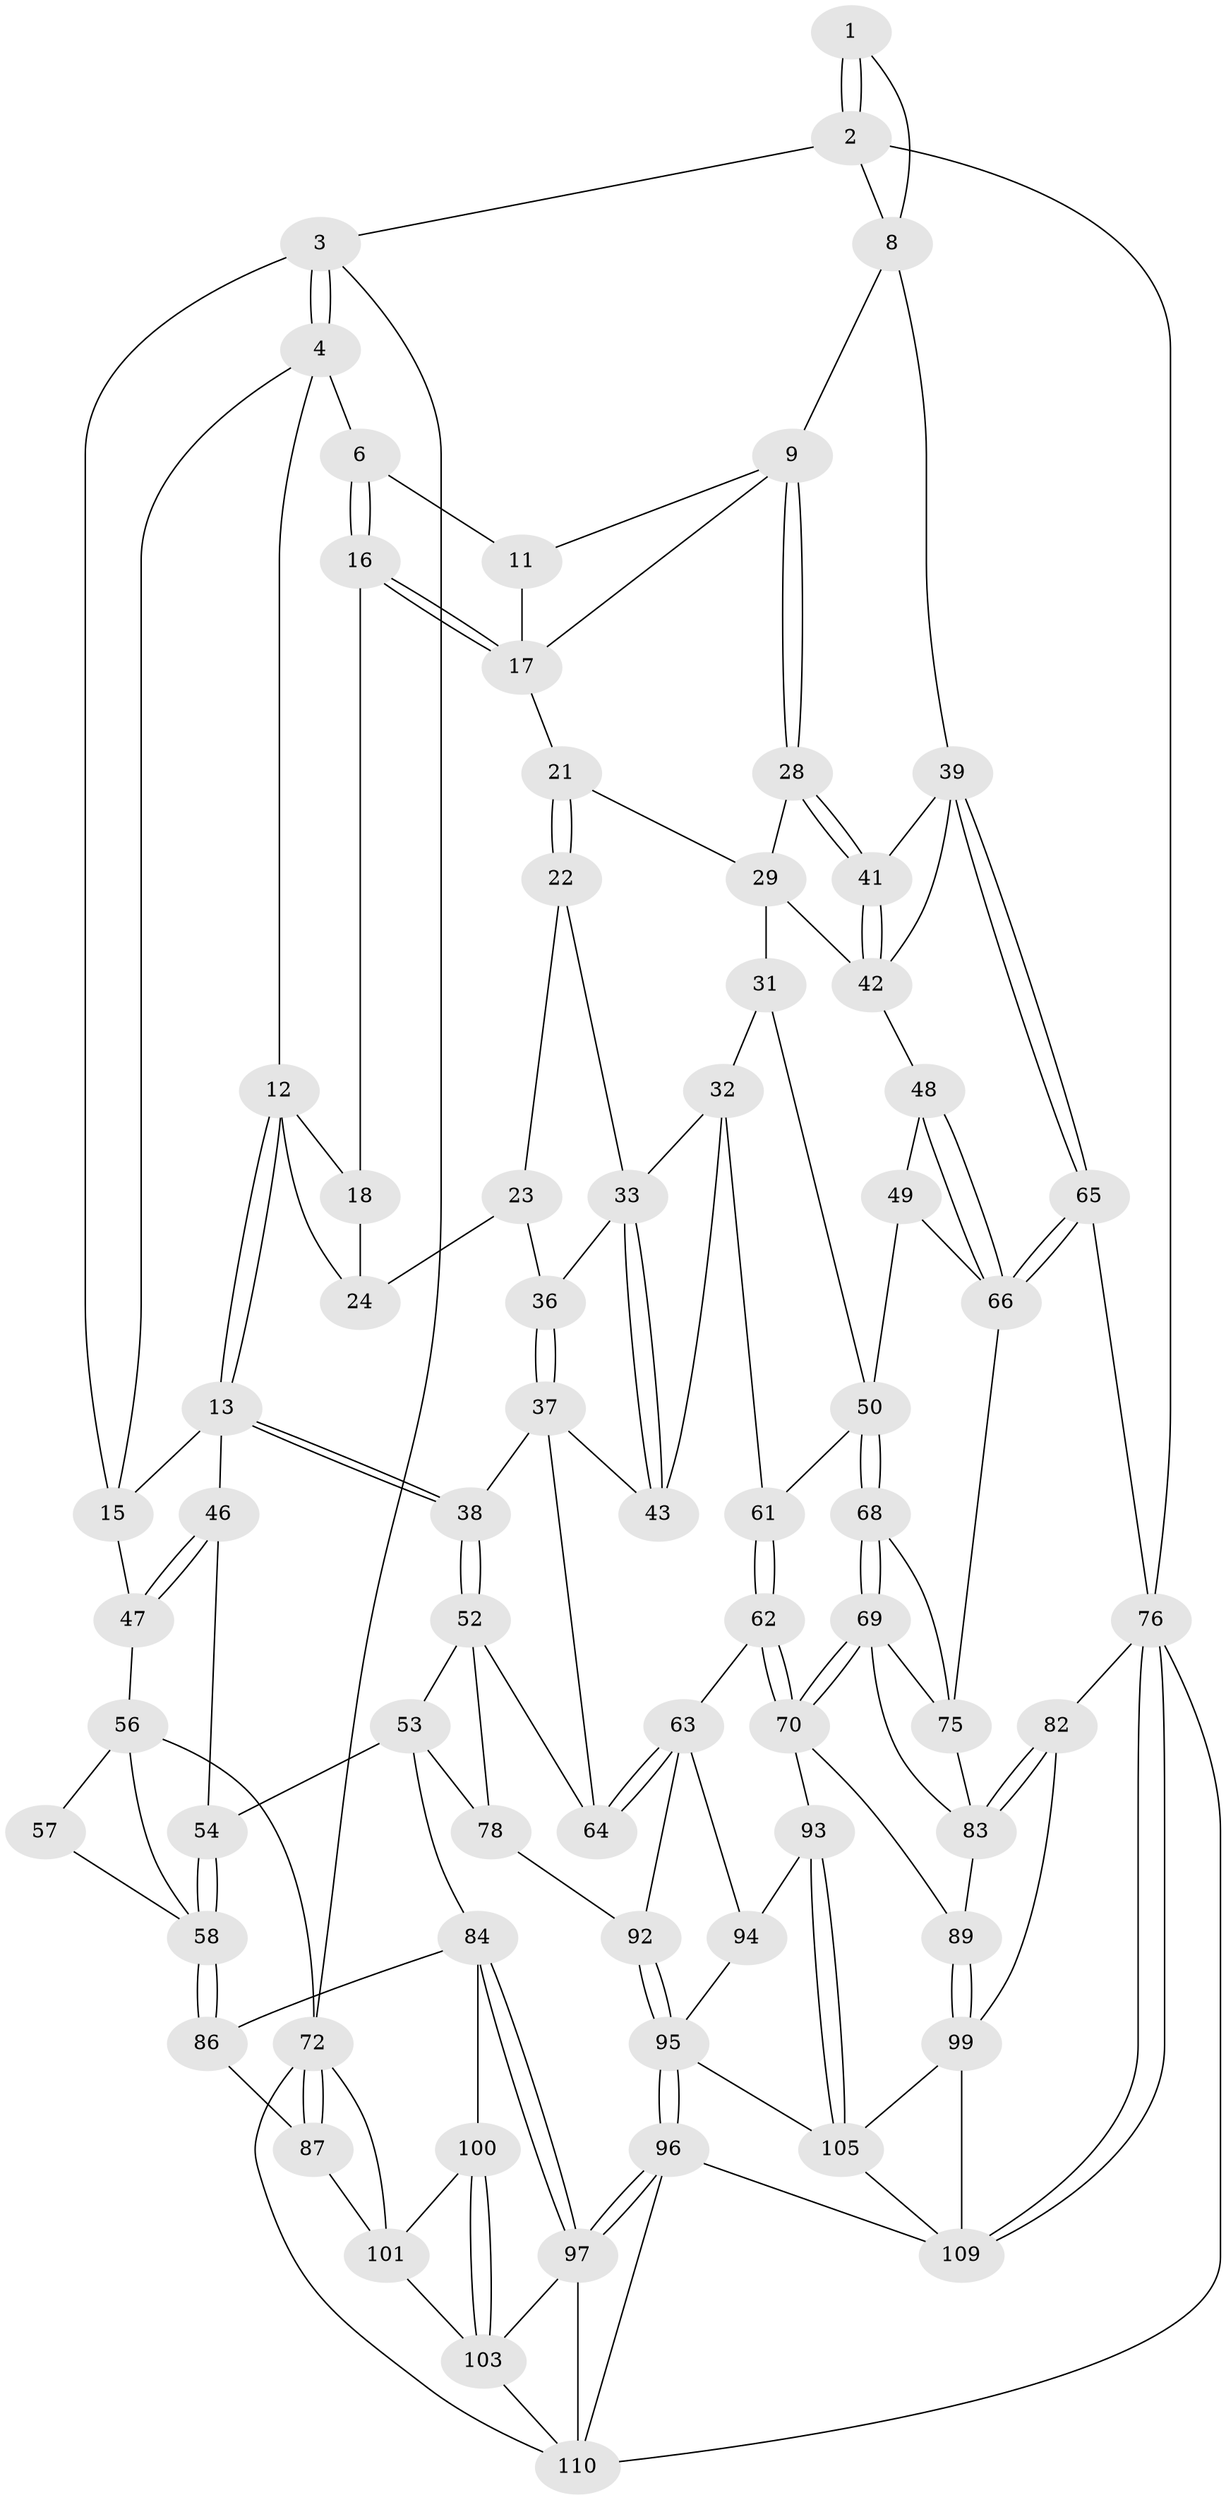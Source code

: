 // original degree distribution, {3: 0.02654867256637168, 5: 0.5398230088495575, 6: 0.21238938053097345, 4: 0.22123893805309736}
// Generated by graph-tools (version 1.1) at 2025/11/02/27/25 16:11:52]
// undirected, 73 vertices, 164 edges
graph export_dot {
graph [start="1"]
  node [color=gray90,style=filled];
  1 [pos="+0.9470736850244136+0"];
  2 [pos="+1+0"];
  3 [pos="+0+0"];
  4 [pos="+0.34280465595321313+0",super="+5"];
  6 [pos="+0.6420319592816436+0",super="+7"];
  8 [pos="+0.9328975433795175+0.16515588612086116",super="+35"];
  9 [pos="+0.916772774546615+0.1724791192676287",super="+10"];
  11 [pos="+0.8626817936393613+0.03764741496744088"];
  12 [pos="+0.3807639751360155+0.21311858912488055",super="+19"];
  13 [pos="+0.36978892792421775+0.2270743486943994",super="+14"];
  15 [pos="+0.23571066347106404+0.11497112872912789",super="+26"];
  16 [pos="+0.6447964321091263+0"];
  17 [pos="+0.7458663533902034+0.11927779729683567",super="+20"];
  18 [pos="+0.6329820111329835+0"];
  21 [pos="+0.7544938506699853+0.15345626392462394"];
  22 [pos="+0.7207783844700668+0.18308179535530855"];
  23 [pos="+0.6758088656603267+0.1768573311607182",super="+27"];
  24 [pos="+0.6291987172264101+0.008402329342834313",super="+25"];
  28 [pos="+0.9159209073409409+0.1768699571688481"];
  29 [pos="+0.8004904133496226+0.21579541980991038",super="+30"];
  31 [pos="+0.7899885111970099+0.32799449704239747"];
  32 [pos="+0.789170145545639+0.3278223558704603",super="+60"];
  33 [pos="+0.7450665419737649+0.312949134695219",super="+34"];
  36 [pos="+0.6142823701587522+0.27509173939480364"];
  37 [pos="+0.5364742123375936+0.35710707406791736",super="+44"];
  38 [pos="+0.4283383311919903+0.33447750034015933"];
  39 [pos="+1+0.3006606780577505",super="+40"];
  41 [pos="+0.912858676614839+0.24914132191604638"];
  42 [pos="+0.8284032074219911+0.3056865803293845",super="+45"];
  43 [pos="+0.6711051171382806+0.37652160366944837"];
  46 [pos="+0.2062821076988576+0.24004907976556256",super="+55"];
  47 [pos="+0+0"];
  48 [pos="+0.9402511729304973+0.40556404713297606"];
  49 [pos="+0.8762587846883049+0.4526458373245052"];
  50 [pos="+0.8291012005855491+0.4638651075634119",super="+51"];
  52 [pos="+0.38517770388243777+0.4444018096648554",super="+67"];
  53 [pos="+0.2862325840278467+0.47288634189890594",super="+79"];
  54 [pos="+0.18236706793538676+0.4955433023437115"];
  56 [pos="+0+0.261609552597441",super="+71"];
  57 [pos="+0.11017309772921002+0.28857506644537456"];
  58 [pos="+0.16314537631332168+0.5172872244878431",super="+59"];
  61 [pos="+0.7137165356005571+0.4318900419826811"];
  62 [pos="+0.6337614193152934+0.5541629297430056"];
  63 [pos="+0.6300032600936997+0.5528328549523972",super="+91"];
  64 [pos="+0.6262385354953153+0.5496316771035753"];
  65 [pos="+1+0.508823674238412"];
  66 [pos="+1+0.5050987111427877",super="+74"];
  68 [pos="+0.8167675519902305+0.4978721664633355"];
  69 [pos="+0.7933690132304081+0.5365362156800683",super="+81"];
  70 [pos="+0.6606832978517739+0.5707102702482756",super="+90"];
  72 [pos="+0+0.6810605581074508",super="+73"];
  75 [pos="+0.945435481114647+0.5570866983965919",super="+80"];
  76 [pos="+1+1",super="+77"];
  78 [pos="+0.42198737863568486+0.5717730999555108"];
  82 [pos="+1+0.7343995708444484"];
  83 [pos="+0.9422706938145881+0.6399311812198191",super="+88"];
  84 [pos="+0.3006206196526597+0.6547894171763787",super="+85"];
  86 [pos="+0.18763773834234465+0.5847463612902486"];
  87 [pos="+0.052141542210018564+0.6916591752025587"];
  89 [pos="+0.824590908859386+0.7447651313618817"];
  92 [pos="+0.450904245360072+0.6410368524129263"];
  93 [pos="+0.662837804617459+0.7539529513569131"];
  94 [pos="+0.5310407000616263+0.7771708482629374"];
  95 [pos="+0.4550686535507885+0.8236386422340027",super="+98"];
  96 [pos="+0.45059198724839516+0.8268003368915522",super="+112"];
  97 [pos="+0.4406315689314947+0.8238063750651403",super="+102"];
  99 [pos="+0.8400133144322977+0.7636104813425988",super="+104"];
  100 [pos="+0.19722861540149034+0.7370256396880125"];
  101 [pos="+0.17180561469805286+0.7571719440951531",super="+106"];
  103 [pos="+0.31629959331505325+0.8363443365249712",super="+107"];
  105 [pos="+0.6869125188015864+0.8893293762969778",super="+108"];
  109 [pos="+0.9702983950237314+1",super="+111"];
  110 [pos="+0.21845955125458147+1",super="+113"];
  1 -- 2;
  1 -- 2;
  1 -- 8;
  2 -- 3;
  2 -- 76;
  2 -- 8;
  3 -- 4;
  3 -- 4;
  3 -- 15;
  3 -- 72;
  4 -- 15;
  4 -- 12;
  4 -- 6;
  6 -- 16;
  6 -- 16;
  6 -- 11;
  8 -- 9;
  8 -- 39;
  9 -- 28;
  9 -- 28;
  9 -- 11;
  9 -- 17;
  11 -- 17;
  12 -- 13;
  12 -- 13;
  12 -- 24;
  12 -- 18;
  13 -- 38;
  13 -- 38;
  13 -- 46;
  13 -- 15;
  15 -- 47;
  16 -- 17;
  16 -- 17;
  16 -- 18;
  17 -- 21;
  18 -- 24;
  21 -- 22;
  21 -- 22;
  21 -- 29;
  22 -- 23;
  22 -- 33;
  23 -- 24 [weight=2];
  23 -- 36;
  28 -- 29;
  28 -- 41;
  28 -- 41;
  29 -- 42;
  29 -- 31;
  31 -- 32;
  31 -- 50;
  32 -- 33;
  32 -- 43;
  32 -- 61;
  33 -- 43;
  33 -- 43;
  33 -- 36;
  36 -- 37;
  36 -- 37;
  37 -- 38;
  37 -- 64;
  37 -- 43;
  38 -- 52;
  38 -- 52;
  39 -- 65;
  39 -- 65;
  39 -- 41;
  39 -- 42;
  41 -- 42;
  41 -- 42;
  42 -- 48;
  46 -- 47;
  46 -- 47;
  46 -- 54;
  47 -- 56;
  48 -- 49;
  48 -- 66;
  48 -- 66;
  49 -- 50;
  49 -- 66;
  50 -- 68;
  50 -- 68;
  50 -- 61;
  52 -- 53;
  52 -- 64;
  52 -- 78;
  53 -- 54;
  53 -- 84;
  53 -- 78;
  54 -- 58;
  54 -- 58;
  56 -- 57;
  56 -- 58;
  56 -- 72;
  57 -- 58;
  58 -- 86;
  58 -- 86;
  61 -- 62;
  61 -- 62;
  62 -- 63;
  62 -- 70;
  62 -- 70;
  63 -- 64;
  63 -- 64;
  63 -- 92;
  63 -- 94;
  65 -- 66;
  65 -- 66;
  65 -- 76;
  66 -- 75;
  68 -- 69;
  68 -- 69;
  68 -- 75;
  69 -- 70;
  69 -- 70;
  69 -- 83;
  69 -- 75;
  70 -- 89;
  70 -- 93;
  72 -- 87;
  72 -- 87;
  72 -- 101;
  72 -- 110;
  75 -- 83;
  76 -- 109;
  76 -- 109;
  76 -- 110;
  76 -- 82;
  78 -- 92;
  82 -- 83;
  82 -- 83;
  82 -- 99;
  83 -- 89;
  84 -- 97;
  84 -- 97;
  84 -- 100;
  84 -- 86;
  86 -- 87;
  87 -- 101;
  89 -- 99;
  89 -- 99;
  92 -- 95;
  92 -- 95;
  93 -- 94;
  93 -- 105;
  93 -- 105;
  94 -- 95;
  95 -- 96;
  95 -- 96;
  95 -- 105;
  96 -- 97;
  96 -- 97;
  96 -- 109;
  96 -- 110;
  97 -- 110;
  97 -- 103;
  99 -- 105;
  99 -- 109;
  100 -- 101;
  100 -- 103;
  100 -- 103;
  101 -- 103;
  103 -- 110;
  105 -- 109;
}
